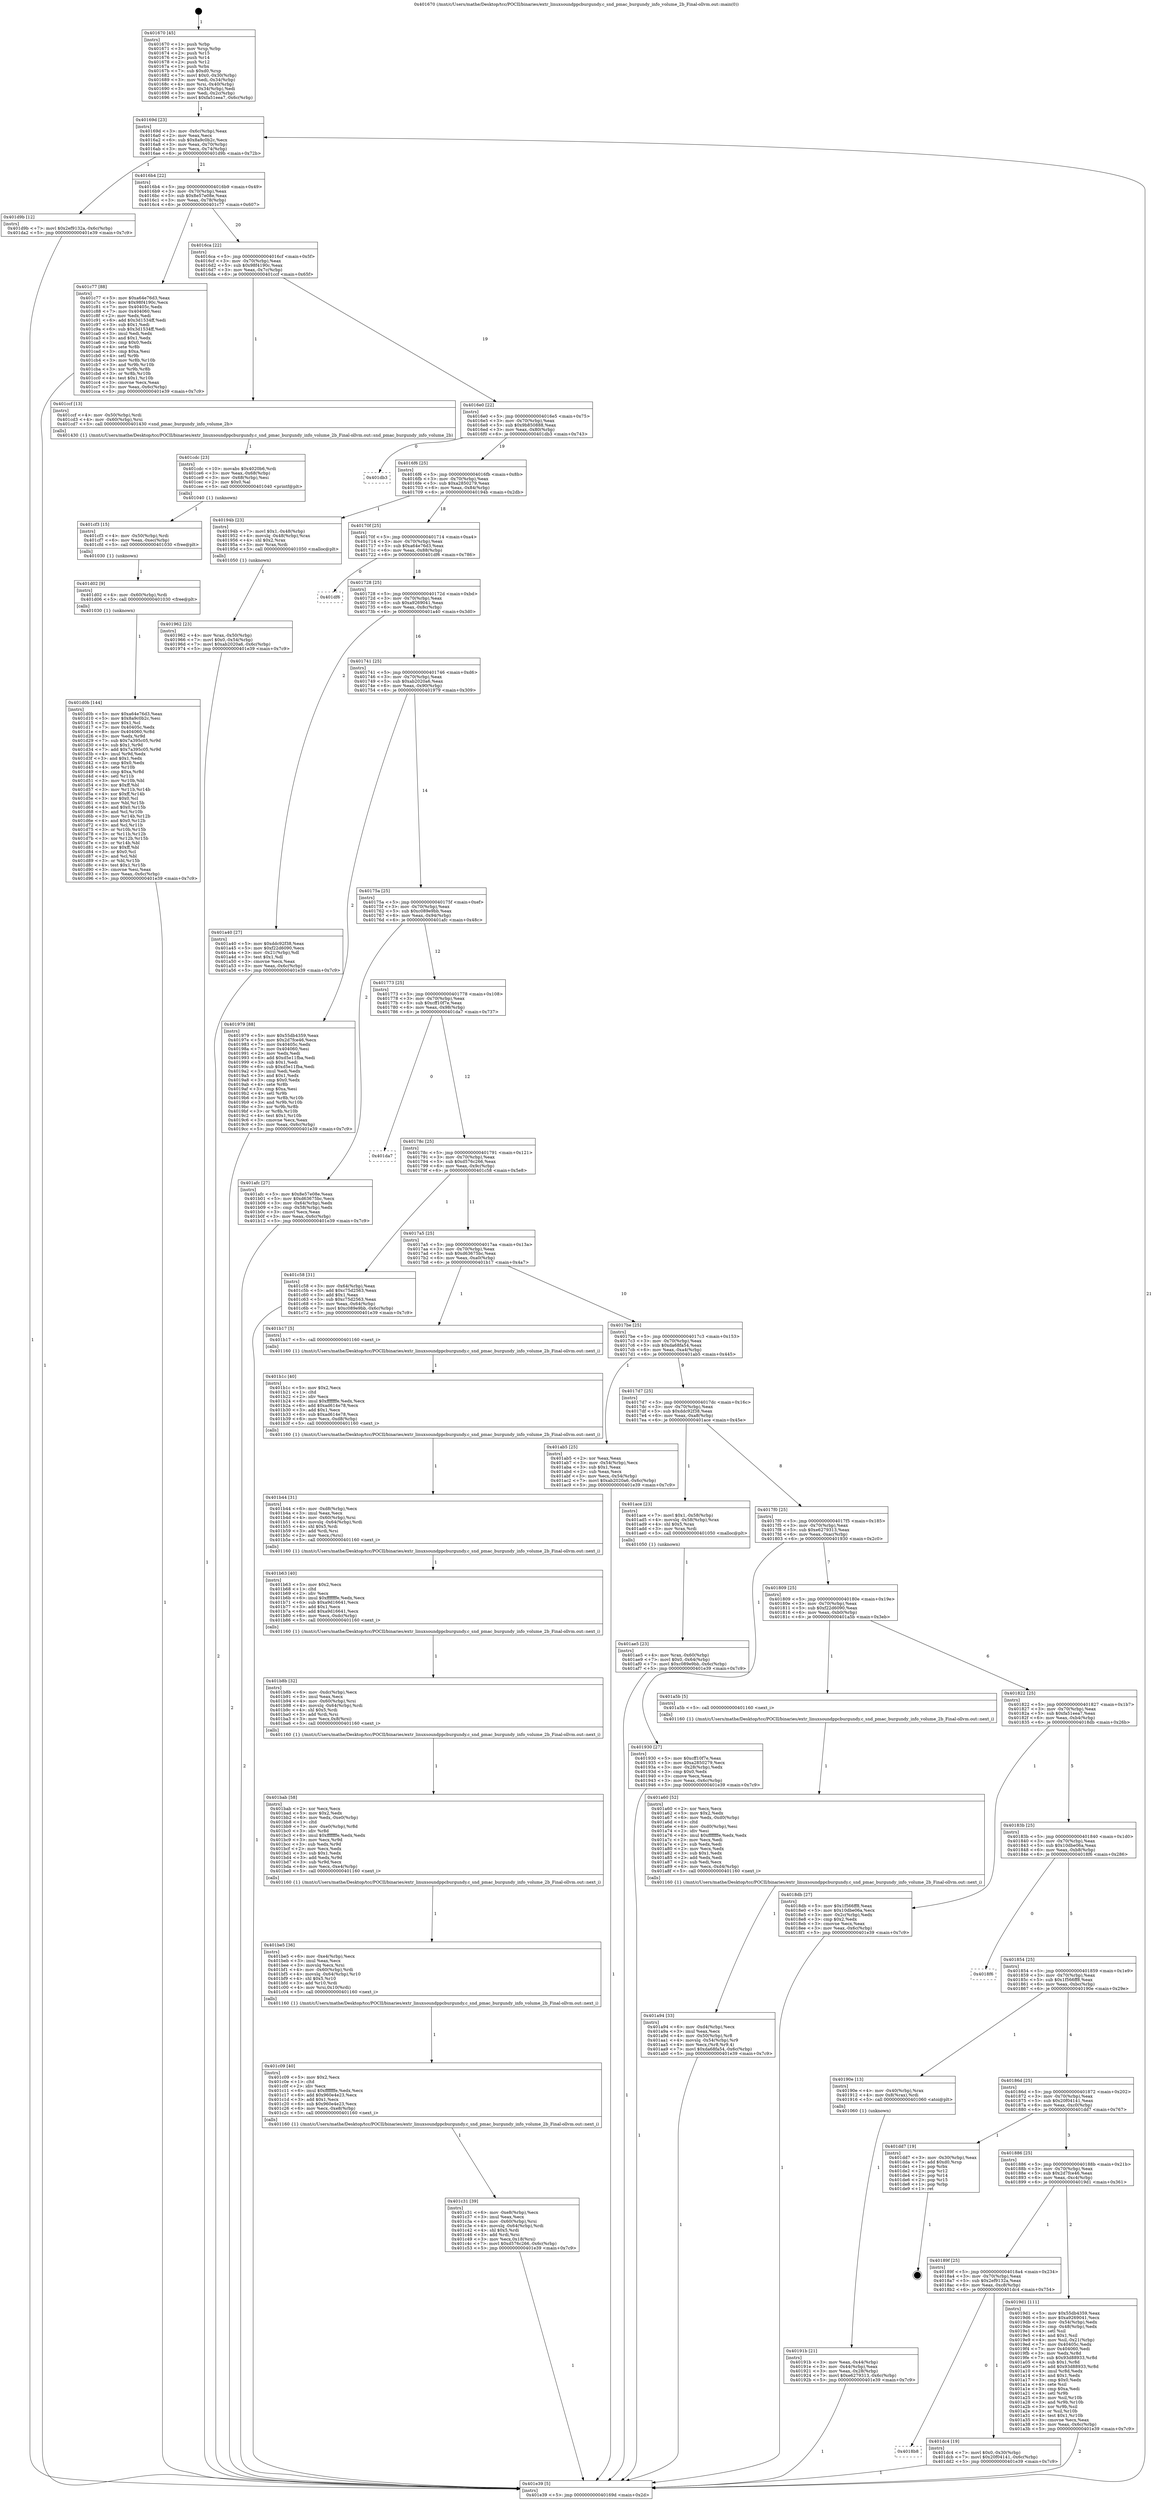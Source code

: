 digraph "0x401670" {
  label = "0x401670 (/mnt/c/Users/mathe/Desktop/tcc/POCII/binaries/extr_linuxsoundppcburgundy.c_snd_pmac_burgundy_info_volume_2b_Final-ollvm.out::main(0))"
  labelloc = "t"
  node[shape=record]

  Entry [label="",width=0.3,height=0.3,shape=circle,fillcolor=black,style=filled]
  "0x40169d" [label="{
     0x40169d [23]\l
     | [instrs]\l
     &nbsp;&nbsp;0x40169d \<+3\>: mov -0x6c(%rbp),%eax\l
     &nbsp;&nbsp;0x4016a0 \<+2\>: mov %eax,%ecx\l
     &nbsp;&nbsp;0x4016a2 \<+6\>: sub $0x8a9c0b2c,%ecx\l
     &nbsp;&nbsp;0x4016a8 \<+3\>: mov %eax,-0x70(%rbp)\l
     &nbsp;&nbsp;0x4016ab \<+3\>: mov %ecx,-0x74(%rbp)\l
     &nbsp;&nbsp;0x4016ae \<+6\>: je 0000000000401d9b \<main+0x72b\>\l
  }"]
  "0x401d9b" [label="{
     0x401d9b [12]\l
     | [instrs]\l
     &nbsp;&nbsp;0x401d9b \<+7\>: movl $0x2ef9132a,-0x6c(%rbp)\l
     &nbsp;&nbsp;0x401da2 \<+5\>: jmp 0000000000401e39 \<main+0x7c9\>\l
  }"]
  "0x4016b4" [label="{
     0x4016b4 [22]\l
     | [instrs]\l
     &nbsp;&nbsp;0x4016b4 \<+5\>: jmp 00000000004016b9 \<main+0x49\>\l
     &nbsp;&nbsp;0x4016b9 \<+3\>: mov -0x70(%rbp),%eax\l
     &nbsp;&nbsp;0x4016bc \<+5\>: sub $0x8e57e08e,%eax\l
     &nbsp;&nbsp;0x4016c1 \<+3\>: mov %eax,-0x78(%rbp)\l
     &nbsp;&nbsp;0x4016c4 \<+6\>: je 0000000000401c77 \<main+0x607\>\l
  }"]
  Exit [label="",width=0.3,height=0.3,shape=circle,fillcolor=black,style=filled,peripheries=2]
  "0x401c77" [label="{
     0x401c77 [88]\l
     | [instrs]\l
     &nbsp;&nbsp;0x401c77 \<+5\>: mov $0xa64e76d3,%eax\l
     &nbsp;&nbsp;0x401c7c \<+5\>: mov $0x98f4190c,%ecx\l
     &nbsp;&nbsp;0x401c81 \<+7\>: mov 0x40405c,%edx\l
     &nbsp;&nbsp;0x401c88 \<+7\>: mov 0x404060,%esi\l
     &nbsp;&nbsp;0x401c8f \<+2\>: mov %edx,%edi\l
     &nbsp;&nbsp;0x401c91 \<+6\>: add $0x3d1534ff,%edi\l
     &nbsp;&nbsp;0x401c97 \<+3\>: sub $0x1,%edi\l
     &nbsp;&nbsp;0x401c9a \<+6\>: sub $0x3d1534ff,%edi\l
     &nbsp;&nbsp;0x401ca0 \<+3\>: imul %edi,%edx\l
     &nbsp;&nbsp;0x401ca3 \<+3\>: and $0x1,%edx\l
     &nbsp;&nbsp;0x401ca6 \<+3\>: cmp $0x0,%edx\l
     &nbsp;&nbsp;0x401ca9 \<+4\>: sete %r8b\l
     &nbsp;&nbsp;0x401cad \<+3\>: cmp $0xa,%esi\l
     &nbsp;&nbsp;0x401cb0 \<+4\>: setl %r9b\l
     &nbsp;&nbsp;0x401cb4 \<+3\>: mov %r8b,%r10b\l
     &nbsp;&nbsp;0x401cb7 \<+3\>: and %r9b,%r10b\l
     &nbsp;&nbsp;0x401cba \<+3\>: xor %r9b,%r8b\l
     &nbsp;&nbsp;0x401cbd \<+3\>: or %r8b,%r10b\l
     &nbsp;&nbsp;0x401cc0 \<+4\>: test $0x1,%r10b\l
     &nbsp;&nbsp;0x401cc4 \<+3\>: cmovne %ecx,%eax\l
     &nbsp;&nbsp;0x401cc7 \<+3\>: mov %eax,-0x6c(%rbp)\l
     &nbsp;&nbsp;0x401cca \<+5\>: jmp 0000000000401e39 \<main+0x7c9\>\l
  }"]
  "0x4016ca" [label="{
     0x4016ca [22]\l
     | [instrs]\l
     &nbsp;&nbsp;0x4016ca \<+5\>: jmp 00000000004016cf \<main+0x5f\>\l
     &nbsp;&nbsp;0x4016cf \<+3\>: mov -0x70(%rbp),%eax\l
     &nbsp;&nbsp;0x4016d2 \<+5\>: sub $0x98f4190c,%eax\l
     &nbsp;&nbsp;0x4016d7 \<+3\>: mov %eax,-0x7c(%rbp)\l
     &nbsp;&nbsp;0x4016da \<+6\>: je 0000000000401ccf \<main+0x65f\>\l
  }"]
  "0x4018b8" [label="{
     0x4018b8\l
  }", style=dashed]
  "0x401ccf" [label="{
     0x401ccf [13]\l
     | [instrs]\l
     &nbsp;&nbsp;0x401ccf \<+4\>: mov -0x50(%rbp),%rdi\l
     &nbsp;&nbsp;0x401cd3 \<+4\>: mov -0x60(%rbp),%rsi\l
     &nbsp;&nbsp;0x401cd7 \<+5\>: call 0000000000401430 \<snd_pmac_burgundy_info_volume_2b\>\l
     | [calls]\l
     &nbsp;&nbsp;0x401430 \{1\} (/mnt/c/Users/mathe/Desktop/tcc/POCII/binaries/extr_linuxsoundppcburgundy.c_snd_pmac_burgundy_info_volume_2b_Final-ollvm.out::snd_pmac_burgundy_info_volume_2b)\l
  }"]
  "0x4016e0" [label="{
     0x4016e0 [22]\l
     | [instrs]\l
     &nbsp;&nbsp;0x4016e0 \<+5\>: jmp 00000000004016e5 \<main+0x75\>\l
     &nbsp;&nbsp;0x4016e5 \<+3\>: mov -0x70(%rbp),%eax\l
     &nbsp;&nbsp;0x4016e8 \<+5\>: sub $0x9b850888,%eax\l
     &nbsp;&nbsp;0x4016ed \<+3\>: mov %eax,-0x80(%rbp)\l
     &nbsp;&nbsp;0x4016f0 \<+6\>: je 0000000000401db3 \<main+0x743\>\l
  }"]
  "0x401dc4" [label="{
     0x401dc4 [19]\l
     | [instrs]\l
     &nbsp;&nbsp;0x401dc4 \<+7\>: movl $0x0,-0x30(%rbp)\l
     &nbsp;&nbsp;0x401dcb \<+7\>: movl $0x20f04141,-0x6c(%rbp)\l
     &nbsp;&nbsp;0x401dd2 \<+5\>: jmp 0000000000401e39 \<main+0x7c9\>\l
  }"]
  "0x401db3" [label="{
     0x401db3\l
  }", style=dashed]
  "0x4016f6" [label="{
     0x4016f6 [25]\l
     | [instrs]\l
     &nbsp;&nbsp;0x4016f6 \<+5\>: jmp 00000000004016fb \<main+0x8b\>\l
     &nbsp;&nbsp;0x4016fb \<+3\>: mov -0x70(%rbp),%eax\l
     &nbsp;&nbsp;0x4016fe \<+5\>: sub $0xa2850279,%eax\l
     &nbsp;&nbsp;0x401703 \<+6\>: mov %eax,-0x84(%rbp)\l
     &nbsp;&nbsp;0x401709 \<+6\>: je 000000000040194b \<main+0x2db\>\l
  }"]
  "0x401d0b" [label="{
     0x401d0b [144]\l
     | [instrs]\l
     &nbsp;&nbsp;0x401d0b \<+5\>: mov $0xa64e76d3,%eax\l
     &nbsp;&nbsp;0x401d10 \<+5\>: mov $0x8a9c0b2c,%esi\l
     &nbsp;&nbsp;0x401d15 \<+2\>: mov $0x1,%cl\l
     &nbsp;&nbsp;0x401d17 \<+7\>: mov 0x40405c,%edx\l
     &nbsp;&nbsp;0x401d1e \<+8\>: mov 0x404060,%r8d\l
     &nbsp;&nbsp;0x401d26 \<+3\>: mov %edx,%r9d\l
     &nbsp;&nbsp;0x401d29 \<+7\>: sub $0x7a395c05,%r9d\l
     &nbsp;&nbsp;0x401d30 \<+4\>: sub $0x1,%r9d\l
     &nbsp;&nbsp;0x401d34 \<+7\>: add $0x7a395c05,%r9d\l
     &nbsp;&nbsp;0x401d3b \<+4\>: imul %r9d,%edx\l
     &nbsp;&nbsp;0x401d3f \<+3\>: and $0x1,%edx\l
     &nbsp;&nbsp;0x401d42 \<+3\>: cmp $0x0,%edx\l
     &nbsp;&nbsp;0x401d45 \<+4\>: sete %r10b\l
     &nbsp;&nbsp;0x401d49 \<+4\>: cmp $0xa,%r8d\l
     &nbsp;&nbsp;0x401d4d \<+4\>: setl %r11b\l
     &nbsp;&nbsp;0x401d51 \<+3\>: mov %r10b,%bl\l
     &nbsp;&nbsp;0x401d54 \<+3\>: xor $0xff,%bl\l
     &nbsp;&nbsp;0x401d57 \<+3\>: mov %r11b,%r14b\l
     &nbsp;&nbsp;0x401d5a \<+4\>: xor $0xff,%r14b\l
     &nbsp;&nbsp;0x401d5e \<+3\>: xor $0x0,%cl\l
     &nbsp;&nbsp;0x401d61 \<+3\>: mov %bl,%r15b\l
     &nbsp;&nbsp;0x401d64 \<+4\>: and $0x0,%r15b\l
     &nbsp;&nbsp;0x401d68 \<+3\>: and %cl,%r10b\l
     &nbsp;&nbsp;0x401d6b \<+3\>: mov %r14b,%r12b\l
     &nbsp;&nbsp;0x401d6e \<+4\>: and $0x0,%r12b\l
     &nbsp;&nbsp;0x401d72 \<+3\>: and %cl,%r11b\l
     &nbsp;&nbsp;0x401d75 \<+3\>: or %r10b,%r15b\l
     &nbsp;&nbsp;0x401d78 \<+3\>: or %r11b,%r12b\l
     &nbsp;&nbsp;0x401d7b \<+3\>: xor %r12b,%r15b\l
     &nbsp;&nbsp;0x401d7e \<+3\>: or %r14b,%bl\l
     &nbsp;&nbsp;0x401d81 \<+3\>: xor $0xff,%bl\l
     &nbsp;&nbsp;0x401d84 \<+3\>: or $0x0,%cl\l
     &nbsp;&nbsp;0x401d87 \<+2\>: and %cl,%bl\l
     &nbsp;&nbsp;0x401d89 \<+3\>: or %bl,%r15b\l
     &nbsp;&nbsp;0x401d8c \<+4\>: test $0x1,%r15b\l
     &nbsp;&nbsp;0x401d90 \<+3\>: cmovne %esi,%eax\l
     &nbsp;&nbsp;0x401d93 \<+3\>: mov %eax,-0x6c(%rbp)\l
     &nbsp;&nbsp;0x401d96 \<+5\>: jmp 0000000000401e39 \<main+0x7c9\>\l
  }"]
  "0x40194b" [label="{
     0x40194b [23]\l
     | [instrs]\l
     &nbsp;&nbsp;0x40194b \<+7\>: movl $0x1,-0x48(%rbp)\l
     &nbsp;&nbsp;0x401952 \<+4\>: movslq -0x48(%rbp),%rax\l
     &nbsp;&nbsp;0x401956 \<+4\>: shl $0x2,%rax\l
     &nbsp;&nbsp;0x40195a \<+3\>: mov %rax,%rdi\l
     &nbsp;&nbsp;0x40195d \<+5\>: call 0000000000401050 \<malloc@plt\>\l
     | [calls]\l
     &nbsp;&nbsp;0x401050 \{1\} (unknown)\l
  }"]
  "0x40170f" [label="{
     0x40170f [25]\l
     | [instrs]\l
     &nbsp;&nbsp;0x40170f \<+5\>: jmp 0000000000401714 \<main+0xa4\>\l
     &nbsp;&nbsp;0x401714 \<+3\>: mov -0x70(%rbp),%eax\l
     &nbsp;&nbsp;0x401717 \<+5\>: sub $0xa64e76d3,%eax\l
     &nbsp;&nbsp;0x40171c \<+6\>: mov %eax,-0x88(%rbp)\l
     &nbsp;&nbsp;0x401722 \<+6\>: je 0000000000401df6 \<main+0x786\>\l
  }"]
  "0x401d02" [label="{
     0x401d02 [9]\l
     | [instrs]\l
     &nbsp;&nbsp;0x401d02 \<+4\>: mov -0x60(%rbp),%rdi\l
     &nbsp;&nbsp;0x401d06 \<+5\>: call 0000000000401030 \<free@plt\>\l
     | [calls]\l
     &nbsp;&nbsp;0x401030 \{1\} (unknown)\l
  }"]
  "0x401df6" [label="{
     0x401df6\l
  }", style=dashed]
  "0x401728" [label="{
     0x401728 [25]\l
     | [instrs]\l
     &nbsp;&nbsp;0x401728 \<+5\>: jmp 000000000040172d \<main+0xbd\>\l
     &nbsp;&nbsp;0x40172d \<+3\>: mov -0x70(%rbp),%eax\l
     &nbsp;&nbsp;0x401730 \<+5\>: sub $0xa9269041,%eax\l
     &nbsp;&nbsp;0x401735 \<+6\>: mov %eax,-0x8c(%rbp)\l
     &nbsp;&nbsp;0x40173b \<+6\>: je 0000000000401a40 \<main+0x3d0\>\l
  }"]
  "0x401cf3" [label="{
     0x401cf3 [15]\l
     | [instrs]\l
     &nbsp;&nbsp;0x401cf3 \<+4\>: mov -0x50(%rbp),%rdi\l
     &nbsp;&nbsp;0x401cf7 \<+6\>: mov %eax,-0xec(%rbp)\l
     &nbsp;&nbsp;0x401cfd \<+5\>: call 0000000000401030 \<free@plt\>\l
     | [calls]\l
     &nbsp;&nbsp;0x401030 \{1\} (unknown)\l
  }"]
  "0x401a40" [label="{
     0x401a40 [27]\l
     | [instrs]\l
     &nbsp;&nbsp;0x401a40 \<+5\>: mov $0xddc92f38,%eax\l
     &nbsp;&nbsp;0x401a45 \<+5\>: mov $0xf22d6090,%ecx\l
     &nbsp;&nbsp;0x401a4a \<+3\>: mov -0x21(%rbp),%dl\l
     &nbsp;&nbsp;0x401a4d \<+3\>: test $0x1,%dl\l
     &nbsp;&nbsp;0x401a50 \<+3\>: cmovne %ecx,%eax\l
     &nbsp;&nbsp;0x401a53 \<+3\>: mov %eax,-0x6c(%rbp)\l
     &nbsp;&nbsp;0x401a56 \<+5\>: jmp 0000000000401e39 \<main+0x7c9\>\l
  }"]
  "0x401741" [label="{
     0x401741 [25]\l
     | [instrs]\l
     &nbsp;&nbsp;0x401741 \<+5\>: jmp 0000000000401746 \<main+0xd6\>\l
     &nbsp;&nbsp;0x401746 \<+3\>: mov -0x70(%rbp),%eax\l
     &nbsp;&nbsp;0x401749 \<+5\>: sub $0xab2020a6,%eax\l
     &nbsp;&nbsp;0x40174e \<+6\>: mov %eax,-0x90(%rbp)\l
     &nbsp;&nbsp;0x401754 \<+6\>: je 0000000000401979 \<main+0x309\>\l
  }"]
  "0x401cdc" [label="{
     0x401cdc [23]\l
     | [instrs]\l
     &nbsp;&nbsp;0x401cdc \<+10\>: movabs $0x4020b6,%rdi\l
     &nbsp;&nbsp;0x401ce6 \<+3\>: mov %eax,-0x68(%rbp)\l
     &nbsp;&nbsp;0x401ce9 \<+3\>: mov -0x68(%rbp),%esi\l
     &nbsp;&nbsp;0x401cec \<+2\>: mov $0x0,%al\l
     &nbsp;&nbsp;0x401cee \<+5\>: call 0000000000401040 \<printf@plt\>\l
     | [calls]\l
     &nbsp;&nbsp;0x401040 \{1\} (unknown)\l
  }"]
  "0x401979" [label="{
     0x401979 [88]\l
     | [instrs]\l
     &nbsp;&nbsp;0x401979 \<+5\>: mov $0x55db4359,%eax\l
     &nbsp;&nbsp;0x40197e \<+5\>: mov $0x2d7fce46,%ecx\l
     &nbsp;&nbsp;0x401983 \<+7\>: mov 0x40405c,%edx\l
     &nbsp;&nbsp;0x40198a \<+7\>: mov 0x404060,%esi\l
     &nbsp;&nbsp;0x401991 \<+2\>: mov %edx,%edi\l
     &nbsp;&nbsp;0x401993 \<+6\>: add $0xd5e11fba,%edi\l
     &nbsp;&nbsp;0x401999 \<+3\>: sub $0x1,%edi\l
     &nbsp;&nbsp;0x40199c \<+6\>: sub $0xd5e11fba,%edi\l
     &nbsp;&nbsp;0x4019a2 \<+3\>: imul %edi,%edx\l
     &nbsp;&nbsp;0x4019a5 \<+3\>: and $0x1,%edx\l
     &nbsp;&nbsp;0x4019a8 \<+3\>: cmp $0x0,%edx\l
     &nbsp;&nbsp;0x4019ab \<+4\>: sete %r8b\l
     &nbsp;&nbsp;0x4019af \<+3\>: cmp $0xa,%esi\l
     &nbsp;&nbsp;0x4019b2 \<+4\>: setl %r9b\l
     &nbsp;&nbsp;0x4019b6 \<+3\>: mov %r8b,%r10b\l
     &nbsp;&nbsp;0x4019b9 \<+3\>: and %r9b,%r10b\l
     &nbsp;&nbsp;0x4019bc \<+3\>: xor %r9b,%r8b\l
     &nbsp;&nbsp;0x4019bf \<+3\>: or %r8b,%r10b\l
     &nbsp;&nbsp;0x4019c2 \<+4\>: test $0x1,%r10b\l
     &nbsp;&nbsp;0x4019c6 \<+3\>: cmovne %ecx,%eax\l
     &nbsp;&nbsp;0x4019c9 \<+3\>: mov %eax,-0x6c(%rbp)\l
     &nbsp;&nbsp;0x4019cc \<+5\>: jmp 0000000000401e39 \<main+0x7c9\>\l
  }"]
  "0x40175a" [label="{
     0x40175a [25]\l
     | [instrs]\l
     &nbsp;&nbsp;0x40175a \<+5\>: jmp 000000000040175f \<main+0xef\>\l
     &nbsp;&nbsp;0x40175f \<+3\>: mov -0x70(%rbp),%eax\l
     &nbsp;&nbsp;0x401762 \<+5\>: sub $0xc089e9bb,%eax\l
     &nbsp;&nbsp;0x401767 \<+6\>: mov %eax,-0x94(%rbp)\l
     &nbsp;&nbsp;0x40176d \<+6\>: je 0000000000401afc \<main+0x48c\>\l
  }"]
  "0x401c31" [label="{
     0x401c31 [39]\l
     | [instrs]\l
     &nbsp;&nbsp;0x401c31 \<+6\>: mov -0xe8(%rbp),%ecx\l
     &nbsp;&nbsp;0x401c37 \<+3\>: imul %eax,%ecx\l
     &nbsp;&nbsp;0x401c3a \<+4\>: mov -0x60(%rbp),%rsi\l
     &nbsp;&nbsp;0x401c3e \<+4\>: movslq -0x64(%rbp),%rdi\l
     &nbsp;&nbsp;0x401c42 \<+4\>: shl $0x5,%rdi\l
     &nbsp;&nbsp;0x401c46 \<+3\>: add %rdi,%rsi\l
     &nbsp;&nbsp;0x401c49 \<+3\>: mov %ecx,0x18(%rsi)\l
     &nbsp;&nbsp;0x401c4c \<+7\>: movl $0xd576c266,-0x6c(%rbp)\l
     &nbsp;&nbsp;0x401c53 \<+5\>: jmp 0000000000401e39 \<main+0x7c9\>\l
  }"]
  "0x401afc" [label="{
     0x401afc [27]\l
     | [instrs]\l
     &nbsp;&nbsp;0x401afc \<+5\>: mov $0x8e57e08e,%eax\l
     &nbsp;&nbsp;0x401b01 \<+5\>: mov $0xd63675bc,%ecx\l
     &nbsp;&nbsp;0x401b06 \<+3\>: mov -0x64(%rbp),%edx\l
     &nbsp;&nbsp;0x401b09 \<+3\>: cmp -0x58(%rbp),%edx\l
     &nbsp;&nbsp;0x401b0c \<+3\>: cmovl %ecx,%eax\l
     &nbsp;&nbsp;0x401b0f \<+3\>: mov %eax,-0x6c(%rbp)\l
     &nbsp;&nbsp;0x401b12 \<+5\>: jmp 0000000000401e39 \<main+0x7c9\>\l
  }"]
  "0x401773" [label="{
     0x401773 [25]\l
     | [instrs]\l
     &nbsp;&nbsp;0x401773 \<+5\>: jmp 0000000000401778 \<main+0x108\>\l
     &nbsp;&nbsp;0x401778 \<+3\>: mov -0x70(%rbp),%eax\l
     &nbsp;&nbsp;0x40177b \<+5\>: sub $0xcff10f7e,%eax\l
     &nbsp;&nbsp;0x401780 \<+6\>: mov %eax,-0x98(%rbp)\l
     &nbsp;&nbsp;0x401786 \<+6\>: je 0000000000401da7 \<main+0x737\>\l
  }"]
  "0x401c09" [label="{
     0x401c09 [40]\l
     | [instrs]\l
     &nbsp;&nbsp;0x401c09 \<+5\>: mov $0x2,%ecx\l
     &nbsp;&nbsp;0x401c0e \<+1\>: cltd\l
     &nbsp;&nbsp;0x401c0f \<+2\>: idiv %ecx\l
     &nbsp;&nbsp;0x401c11 \<+6\>: imul $0xfffffffe,%edx,%ecx\l
     &nbsp;&nbsp;0x401c17 \<+6\>: add $0x960e4e23,%ecx\l
     &nbsp;&nbsp;0x401c1d \<+3\>: add $0x1,%ecx\l
     &nbsp;&nbsp;0x401c20 \<+6\>: sub $0x960e4e23,%ecx\l
     &nbsp;&nbsp;0x401c26 \<+6\>: mov %ecx,-0xe8(%rbp)\l
     &nbsp;&nbsp;0x401c2c \<+5\>: call 0000000000401160 \<next_i\>\l
     | [calls]\l
     &nbsp;&nbsp;0x401160 \{1\} (/mnt/c/Users/mathe/Desktop/tcc/POCII/binaries/extr_linuxsoundppcburgundy.c_snd_pmac_burgundy_info_volume_2b_Final-ollvm.out::next_i)\l
  }"]
  "0x401da7" [label="{
     0x401da7\l
  }", style=dashed]
  "0x40178c" [label="{
     0x40178c [25]\l
     | [instrs]\l
     &nbsp;&nbsp;0x40178c \<+5\>: jmp 0000000000401791 \<main+0x121\>\l
     &nbsp;&nbsp;0x401791 \<+3\>: mov -0x70(%rbp),%eax\l
     &nbsp;&nbsp;0x401794 \<+5\>: sub $0xd576c266,%eax\l
     &nbsp;&nbsp;0x401799 \<+6\>: mov %eax,-0x9c(%rbp)\l
     &nbsp;&nbsp;0x40179f \<+6\>: je 0000000000401c58 \<main+0x5e8\>\l
  }"]
  "0x401be5" [label="{
     0x401be5 [36]\l
     | [instrs]\l
     &nbsp;&nbsp;0x401be5 \<+6\>: mov -0xe4(%rbp),%ecx\l
     &nbsp;&nbsp;0x401beb \<+3\>: imul %eax,%ecx\l
     &nbsp;&nbsp;0x401bee \<+3\>: movslq %ecx,%rsi\l
     &nbsp;&nbsp;0x401bf1 \<+4\>: mov -0x60(%rbp),%rdi\l
     &nbsp;&nbsp;0x401bf5 \<+4\>: movslq -0x64(%rbp),%r10\l
     &nbsp;&nbsp;0x401bf9 \<+4\>: shl $0x5,%r10\l
     &nbsp;&nbsp;0x401bfd \<+3\>: add %r10,%rdi\l
     &nbsp;&nbsp;0x401c00 \<+4\>: mov %rsi,0x10(%rdi)\l
     &nbsp;&nbsp;0x401c04 \<+5\>: call 0000000000401160 \<next_i\>\l
     | [calls]\l
     &nbsp;&nbsp;0x401160 \{1\} (/mnt/c/Users/mathe/Desktop/tcc/POCII/binaries/extr_linuxsoundppcburgundy.c_snd_pmac_burgundy_info_volume_2b_Final-ollvm.out::next_i)\l
  }"]
  "0x401c58" [label="{
     0x401c58 [31]\l
     | [instrs]\l
     &nbsp;&nbsp;0x401c58 \<+3\>: mov -0x64(%rbp),%eax\l
     &nbsp;&nbsp;0x401c5b \<+5\>: add $0xc75d2563,%eax\l
     &nbsp;&nbsp;0x401c60 \<+3\>: add $0x1,%eax\l
     &nbsp;&nbsp;0x401c63 \<+5\>: sub $0xc75d2563,%eax\l
     &nbsp;&nbsp;0x401c68 \<+3\>: mov %eax,-0x64(%rbp)\l
     &nbsp;&nbsp;0x401c6b \<+7\>: movl $0xc089e9bb,-0x6c(%rbp)\l
     &nbsp;&nbsp;0x401c72 \<+5\>: jmp 0000000000401e39 \<main+0x7c9\>\l
  }"]
  "0x4017a5" [label="{
     0x4017a5 [25]\l
     | [instrs]\l
     &nbsp;&nbsp;0x4017a5 \<+5\>: jmp 00000000004017aa \<main+0x13a\>\l
     &nbsp;&nbsp;0x4017aa \<+3\>: mov -0x70(%rbp),%eax\l
     &nbsp;&nbsp;0x4017ad \<+5\>: sub $0xd63675bc,%eax\l
     &nbsp;&nbsp;0x4017b2 \<+6\>: mov %eax,-0xa0(%rbp)\l
     &nbsp;&nbsp;0x4017b8 \<+6\>: je 0000000000401b17 \<main+0x4a7\>\l
  }"]
  "0x401bab" [label="{
     0x401bab [58]\l
     | [instrs]\l
     &nbsp;&nbsp;0x401bab \<+2\>: xor %ecx,%ecx\l
     &nbsp;&nbsp;0x401bad \<+5\>: mov $0x2,%edx\l
     &nbsp;&nbsp;0x401bb2 \<+6\>: mov %edx,-0xe0(%rbp)\l
     &nbsp;&nbsp;0x401bb8 \<+1\>: cltd\l
     &nbsp;&nbsp;0x401bb9 \<+7\>: mov -0xe0(%rbp),%r8d\l
     &nbsp;&nbsp;0x401bc0 \<+3\>: idiv %r8d\l
     &nbsp;&nbsp;0x401bc3 \<+6\>: imul $0xfffffffe,%edx,%edx\l
     &nbsp;&nbsp;0x401bc9 \<+3\>: mov %ecx,%r9d\l
     &nbsp;&nbsp;0x401bcc \<+3\>: sub %edx,%r9d\l
     &nbsp;&nbsp;0x401bcf \<+2\>: mov %ecx,%edx\l
     &nbsp;&nbsp;0x401bd1 \<+3\>: sub $0x1,%edx\l
     &nbsp;&nbsp;0x401bd4 \<+3\>: add %edx,%r9d\l
     &nbsp;&nbsp;0x401bd7 \<+3\>: sub %r9d,%ecx\l
     &nbsp;&nbsp;0x401bda \<+6\>: mov %ecx,-0xe4(%rbp)\l
     &nbsp;&nbsp;0x401be0 \<+5\>: call 0000000000401160 \<next_i\>\l
     | [calls]\l
     &nbsp;&nbsp;0x401160 \{1\} (/mnt/c/Users/mathe/Desktop/tcc/POCII/binaries/extr_linuxsoundppcburgundy.c_snd_pmac_burgundy_info_volume_2b_Final-ollvm.out::next_i)\l
  }"]
  "0x401b17" [label="{
     0x401b17 [5]\l
     | [instrs]\l
     &nbsp;&nbsp;0x401b17 \<+5\>: call 0000000000401160 \<next_i\>\l
     | [calls]\l
     &nbsp;&nbsp;0x401160 \{1\} (/mnt/c/Users/mathe/Desktop/tcc/POCII/binaries/extr_linuxsoundppcburgundy.c_snd_pmac_burgundy_info_volume_2b_Final-ollvm.out::next_i)\l
  }"]
  "0x4017be" [label="{
     0x4017be [25]\l
     | [instrs]\l
     &nbsp;&nbsp;0x4017be \<+5\>: jmp 00000000004017c3 \<main+0x153\>\l
     &nbsp;&nbsp;0x4017c3 \<+3\>: mov -0x70(%rbp),%eax\l
     &nbsp;&nbsp;0x4017c6 \<+5\>: sub $0xda68fa54,%eax\l
     &nbsp;&nbsp;0x4017cb \<+6\>: mov %eax,-0xa4(%rbp)\l
     &nbsp;&nbsp;0x4017d1 \<+6\>: je 0000000000401ab5 \<main+0x445\>\l
  }"]
  "0x401b8b" [label="{
     0x401b8b [32]\l
     | [instrs]\l
     &nbsp;&nbsp;0x401b8b \<+6\>: mov -0xdc(%rbp),%ecx\l
     &nbsp;&nbsp;0x401b91 \<+3\>: imul %eax,%ecx\l
     &nbsp;&nbsp;0x401b94 \<+4\>: mov -0x60(%rbp),%rsi\l
     &nbsp;&nbsp;0x401b98 \<+4\>: movslq -0x64(%rbp),%rdi\l
     &nbsp;&nbsp;0x401b9c \<+4\>: shl $0x5,%rdi\l
     &nbsp;&nbsp;0x401ba0 \<+3\>: add %rdi,%rsi\l
     &nbsp;&nbsp;0x401ba3 \<+3\>: mov %ecx,0x8(%rsi)\l
     &nbsp;&nbsp;0x401ba6 \<+5\>: call 0000000000401160 \<next_i\>\l
     | [calls]\l
     &nbsp;&nbsp;0x401160 \{1\} (/mnt/c/Users/mathe/Desktop/tcc/POCII/binaries/extr_linuxsoundppcburgundy.c_snd_pmac_burgundy_info_volume_2b_Final-ollvm.out::next_i)\l
  }"]
  "0x401ab5" [label="{
     0x401ab5 [25]\l
     | [instrs]\l
     &nbsp;&nbsp;0x401ab5 \<+2\>: xor %eax,%eax\l
     &nbsp;&nbsp;0x401ab7 \<+3\>: mov -0x54(%rbp),%ecx\l
     &nbsp;&nbsp;0x401aba \<+3\>: sub $0x1,%eax\l
     &nbsp;&nbsp;0x401abd \<+2\>: sub %eax,%ecx\l
     &nbsp;&nbsp;0x401abf \<+3\>: mov %ecx,-0x54(%rbp)\l
     &nbsp;&nbsp;0x401ac2 \<+7\>: movl $0xab2020a6,-0x6c(%rbp)\l
     &nbsp;&nbsp;0x401ac9 \<+5\>: jmp 0000000000401e39 \<main+0x7c9\>\l
  }"]
  "0x4017d7" [label="{
     0x4017d7 [25]\l
     | [instrs]\l
     &nbsp;&nbsp;0x4017d7 \<+5\>: jmp 00000000004017dc \<main+0x16c\>\l
     &nbsp;&nbsp;0x4017dc \<+3\>: mov -0x70(%rbp),%eax\l
     &nbsp;&nbsp;0x4017df \<+5\>: sub $0xddc92f38,%eax\l
     &nbsp;&nbsp;0x4017e4 \<+6\>: mov %eax,-0xa8(%rbp)\l
     &nbsp;&nbsp;0x4017ea \<+6\>: je 0000000000401ace \<main+0x45e\>\l
  }"]
  "0x401b63" [label="{
     0x401b63 [40]\l
     | [instrs]\l
     &nbsp;&nbsp;0x401b63 \<+5\>: mov $0x2,%ecx\l
     &nbsp;&nbsp;0x401b68 \<+1\>: cltd\l
     &nbsp;&nbsp;0x401b69 \<+2\>: idiv %ecx\l
     &nbsp;&nbsp;0x401b6b \<+6\>: imul $0xfffffffe,%edx,%ecx\l
     &nbsp;&nbsp;0x401b71 \<+6\>: sub $0xa9d16641,%ecx\l
     &nbsp;&nbsp;0x401b77 \<+3\>: add $0x1,%ecx\l
     &nbsp;&nbsp;0x401b7a \<+6\>: add $0xa9d16641,%ecx\l
     &nbsp;&nbsp;0x401b80 \<+6\>: mov %ecx,-0xdc(%rbp)\l
     &nbsp;&nbsp;0x401b86 \<+5\>: call 0000000000401160 \<next_i\>\l
     | [calls]\l
     &nbsp;&nbsp;0x401160 \{1\} (/mnt/c/Users/mathe/Desktop/tcc/POCII/binaries/extr_linuxsoundppcburgundy.c_snd_pmac_burgundy_info_volume_2b_Final-ollvm.out::next_i)\l
  }"]
  "0x401ace" [label="{
     0x401ace [23]\l
     | [instrs]\l
     &nbsp;&nbsp;0x401ace \<+7\>: movl $0x1,-0x58(%rbp)\l
     &nbsp;&nbsp;0x401ad5 \<+4\>: movslq -0x58(%rbp),%rax\l
     &nbsp;&nbsp;0x401ad9 \<+4\>: shl $0x5,%rax\l
     &nbsp;&nbsp;0x401add \<+3\>: mov %rax,%rdi\l
     &nbsp;&nbsp;0x401ae0 \<+5\>: call 0000000000401050 \<malloc@plt\>\l
     | [calls]\l
     &nbsp;&nbsp;0x401050 \{1\} (unknown)\l
  }"]
  "0x4017f0" [label="{
     0x4017f0 [25]\l
     | [instrs]\l
     &nbsp;&nbsp;0x4017f0 \<+5\>: jmp 00000000004017f5 \<main+0x185\>\l
     &nbsp;&nbsp;0x4017f5 \<+3\>: mov -0x70(%rbp),%eax\l
     &nbsp;&nbsp;0x4017f8 \<+5\>: sub $0xe6279313,%eax\l
     &nbsp;&nbsp;0x4017fd \<+6\>: mov %eax,-0xac(%rbp)\l
     &nbsp;&nbsp;0x401803 \<+6\>: je 0000000000401930 \<main+0x2c0\>\l
  }"]
  "0x401b44" [label="{
     0x401b44 [31]\l
     | [instrs]\l
     &nbsp;&nbsp;0x401b44 \<+6\>: mov -0xd8(%rbp),%ecx\l
     &nbsp;&nbsp;0x401b4a \<+3\>: imul %eax,%ecx\l
     &nbsp;&nbsp;0x401b4d \<+4\>: mov -0x60(%rbp),%rsi\l
     &nbsp;&nbsp;0x401b51 \<+4\>: movslq -0x64(%rbp),%rdi\l
     &nbsp;&nbsp;0x401b55 \<+4\>: shl $0x5,%rdi\l
     &nbsp;&nbsp;0x401b59 \<+3\>: add %rdi,%rsi\l
     &nbsp;&nbsp;0x401b5c \<+2\>: mov %ecx,(%rsi)\l
     &nbsp;&nbsp;0x401b5e \<+5\>: call 0000000000401160 \<next_i\>\l
     | [calls]\l
     &nbsp;&nbsp;0x401160 \{1\} (/mnt/c/Users/mathe/Desktop/tcc/POCII/binaries/extr_linuxsoundppcburgundy.c_snd_pmac_burgundy_info_volume_2b_Final-ollvm.out::next_i)\l
  }"]
  "0x401930" [label="{
     0x401930 [27]\l
     | [instrs]\l
     &nbsp;&nbsp;0x401930 \<+5\>: mov $0xcff10f7e,%eax\l
     &nbsp;&nbsp;0x401935 \<+5\>: mov $0xa2850279,%ecx\l
     &nbsp;&nbsp;0x40193a \<+3\>: mov -0x28(%rbp),%edx\l
     &nbsp;&nbsp;0x40193d \<+3\>: cmp $0x0,%edx\l
     &nbsp;&nbsp;0x401940 \<+3\>: cmove %ecx,%eax\l
     &nbsp;&nbsp;0x401943 \<+3\>: mov %eax,-0x6c(%rbp)\l
     &nbsp;&nbsp;0x401946 \<+5\>: jmp 0000000000401e39 \<main+0x7c9\>\l
  }"]
  "0x401809" [label="{
     0x401809 [25]\l
     | [instrs]\l
     &nbsp;&nbsp;0x401809 \<+5\>: jmp 000000000040180e \<main+0x19e\>\l
     &nbsp;&nbsp;0x40180e \<+3\>: mov -0x70(%rbp),%eax\l
     &nbsp;&nbsp;0x401811 \<+5\>: sub $0xf22d6090,%eax\l
     &nbsp;&nbsp;0x401816 \<+6\>: mov %eax,-0xb0(%rbp)\l
     &nbsp;&nbsp;0x40181c \<+6\>: je 0000000000401a5b \<main+0x3eb\>\l
  }"]
  "0x401b1c" [label="{
     0x401b1c [40]\l
     | [instrs]\l
     &nbsp;&nbsp;0x401b1c \<+5\>: mov $0x2,%ecx\l
     &nbsp;&nbsp;0x401b21 \<+1\>: cltd\l
     &nbsp;&nbsp;0x401b22 \<+2\>: idiv %ecx\l
     &nbsp;&nbsp;0x401b24 \<+6\>: imul $0xfffffffe,%edx,%ecx\l
     &nbsp;&nbsp;0x401b2a \<+6\>: add $0xad614e78,%ecx\l
     &nbsp;&nbsp;0x401b30 \<+3\>: add $0x1,%ecx\l
     &nbsp;&nbsp;0x401b33 \<+6\>: sub $0xad614e78,%ecx\l
     &nbsp;&nbsp;0x401b39 \<+6\>: mov %ecx,-0xd8(%rbp)\l
     &nbsp;&nbsp;0x401b3f \<+5\>: call 0000000000401160 \<next_i\>\l
     | [calls]\l
     &nbsp;&nbsp;0x401160 \{1\} (/mnt/c/Users/mathe/Desktop/tcc/POCII/binaries/extr_linuxsoundppcburgundy.c_snd_pmac_burgundy_info_volume_2b_Final-ollvm.out::next_i)\l
  }"]
  "0x401a5b" [label="{
     0x401a5b [5]\l
     | [instrs]\l
     &nbsp;&nbsp;0x401a5b \<+5\>: call 0000000000401160 \<next_i\>\l
     | [calls]\l
     &nbsp;&nbsp;0x401160 \{1\} (/mnt/c/Users/mathe/Desktop/tcc/POCII/binaries/extr_linuxsoundppcburgundy.c_snd_pmac_burgundy_info_volume_2b_Final-ollvm.out::next_i)\l
  }"]
  "0x401822" [label="{
     0x401822 [25]\l
     | [instrs]\l
     &nbsp;&nbsp;0x401822 \<+5\>: jmp 0000000000401827 \<main+0x1b7\>\l
     &nbsp;&nbsp;0x401827 \<+3\>: mov -0x70(%rbp),%eax\l
     &nbsp;&nbsp;0x40182a \<+5\>: sub $0xfa51eea7,%eax\l
     &nbsp;&nbsp;0x40182f \<+6\>: mov %eax,-0xb4(%rbp)\l
     &nbsp;&nbsp;0x401835 \<+6\>: je 00000000004018db \<main+0x26b\>\l
  }"]
  "0x401ae5" [label="{
     0x401ae5 [23]\l
     | [instrs]\l
     &nbsp;&nbsp;0x401ae5 \<+4\>: mov %rax,-0x60(%rbp)\l
     &nbsp;&nbsp;0x401ae9 \<+7\>: movl $0x0,-0x64(%rbp)\l
     &nbsp;&nbsp;0x401af0 \<+7\>: movl $0xc089e9bb,-0x6c(%rbp)\l
     &nbsp;&nbsp;0x401af7 \<+5\>: jmp 0000000000401e39 \<main+0x7c9\>\l
  }"]
  "0x4018db" [label="{
     0x4018db [27]\l
     | [instrs]\l
     &nbsp;&nbsp;0x4018db \<+5\>: mov $0x1f566ff8,%eax\l
     &nbsp;&nbsp;0x4018e0 \<+5\>: mov $0x10dbe06a,%ecx\l
     &nbsp;&nbsp;0x4018e5 \<+3\>: mov -0x2c(%rbp),%edx\l
     &nbsp;&nbsp;0x4018e8 \<+3\>: cmp $0x2,%edx\l
     &nbsp;&nbsp;0x4018eb \<+3\>: cmovne %ecx,%eax\l
     &nbsp;&nbsp;0x4018ee \<+3\>: mov %eax,-0x6c(%rbp)\l
     &nbsp;&nbsp;0x4018f1 \<+5\>: jmp 0000000000401e39 \<main+0x7c9\>\l
  }"]
  "0x40183b" [label="{
     0x40183b [25]\l
     | [instrs]\l
     &nbsp;&nbsp;0x40183b \<+5\>: jmp 0000000000401840 \<main+0x1d0\>\l
     &nbsp;&nbsp;0x401840 \<+3\>: mov -0x70(%rbp),%eax\l
     &nbsp;&nbsp;0x401843 \<+5\>: sub $0x10dbe06a,%eax\l
     &nbsp;&nbsp;0x401848 \<+6\>: mov %eax,-0xb8(%rbp)\l
     &nbsp;&nbsp;0x40184e \<+6\>: je 00000000004018f6 \<main+0x286\>\l
  }"]
  "0x401e39" [label="{
     0x401e39 [5]\l
     | [instrs]\l
     &nbsp;&nbsp;0x401e39 \<+5\>: jmp 000000000040169d \<main+0x2d\>\l
  }"]
  "0x401670" [label="{
     0x401670 [45]\l
     | [instrs]\l
     &nbsp;&nbsp;0x401670 \<+1\>: push %rbp\l
     &nbsp;&nbsp;0x401671 \<+3\>: mov %rsp,%rbp\l
     &nbsp;&nbsp;0x401674 \<+2\>: push %r15\l
     &nbsp;&nbsp;0x401676 \<+2\>: push %r14\l
     &nbsp;&nbsp;0x401678 \<+2\>: push %r12\l
     &nbsp;&nbsp;0x40167a \<+1\>: push %rbx\l
     &nbsp;&nbsp;0x40167b \<+7\>: sub $0xd0,%rsp\l
     &nbsp;&nbsp;0x401682 \<+7\>: movl $0x0,-0x30(%rbp)\l
     &nbsp;&nbsp;0x401689 \<+3\>: mov %edi,-0x34(%rbp)\l
     &nbsp;&nbsp;0x40168c \<+4\>: mov %rsi,-0x40(%rbp)\l
     &nbsp;&nbsp;0x401690 \<+3\>: mov -0x34(%rbp),%edi\l
     &nbsp;&nbsp;0x401693 \<+3\>: mov %edi,-0x2c(%rbp)\l
     &nbsp;&nbsp;0x401696 \<+7\>: movl $0xfa51eea7,-0x6c(%rbp)\l
  }"]
  "0x401a94" [label="{
     0x401a94 [33]\l
     | [instrs]\l
     &nbsp;&nbsp;0x401a94 \<+6\>: mov -0xd4(%rbp),%ecx\l
     &nbsp;&nbsp;0x401a9a \<+3\>: imul %eax,%ecx\l
     &nbsp;&nbsp;0x401a9d \<+4\>: mov -0x50(%rbp),%r8\l
     &nbsp;&nbsp;0x401aa1 \<+4\>: movslq -0x54(%rbp),%r9\l
     &nbsp;&nbsp;0x401aa5 \<+4\>: mov %ecx,(%r8,%r9,4)\l
     &nbsp;&nbsp;0x401aa9 \<+7\>: movl $0xda68fa54,-0x6c(%rbp)\l
     &nbsp;&nbsp;0x401ab0 \<+5\>: jmp 0000000000401e39 \<main+0x7c9\>\l
  }"]
  "0x4018f6" [label="{
     0x4018f6\l
  }", style=dashed]
  "0x401854" [label="{
     0x401854 [25]\l
     | [instrs]\l
     &nbsp;&nbsp;0x401854 \<+5\>: jmp 0000000000401859 \<main+0x1e9\>\l
     &nbsp;&nbsp;0x401859 \<+3\>: mov -0x70(%rbp),%eax\l
     &nbsp;&nbsp;0x40185c \<+5\>: sub $0x1f566ff8,%eax\l
     &nbsp;&nbsp;0x401861 \<+6\>: mov %eax,-0xbc(%rbp)\l
     &nbsp;&nbsp;0x401867 \<+6\>: je 000000000040190e \<main+0x29e\>\l
  }"]
  "0x401a60" [label="{
     0x401a60 [52]\l
     | [instrs]\l
     &nbsp;&nbsp;0x401a60 \<+2\>: xor %ecx,%ecx\l
     &nbsp;&nbsp;0x401a62 \<+5\>: mov $0x2,%edx\l
     &nbsp;&nbsp;0x401a67 \<+6\>: mov %edx,-0xd0(%rbp)\l
     &nbsp;&nbsp;0x401a6d \<+1\>: cltd\l
     &nbsp;&nbsp;0x401a6e \<+6\>: mov -0xd0(%rbp),%esi\l
     &nbsp;&nbsp;0x401a74 \<+2\>: idiv %esi\l
     &nbsp;&nbsp;0x401a76 \<+6\>: imul $0xfffffffe,%edx,%edx\l
     &nbsp;&nbsp;0x401a7c \<+2\>: mov %ecx,%edi\l
     &nbsp;&nbsp;0x401a7e \<+2\>: sub %edx,%edi\l
     &nbsp;&nbsp;0x401a80 \<+2\>: mov %ecx,%edx\l
     &nbsp;&nbsp;0x401a82 \<+3\>: sub $0x1,%edx\l
     &nbsp;&nbsp;0x401a85 \<+2\>: add %edx,%edi\l
     &nbsp;&nbsp;0x401a87 \<+2\>: sub %edi,%ecx\l
     &nbsp;&nbsp;0x401a89 \<+6\>: mov %ecx,-0xd4(%rbp)\l
     &nbsp;&nbsp;0x401a8f \<+5\>: call 0000000000401160 \<next_i\>\l
     | [calls]\l
     &nbsp;&nbsp;0x401160 \{1\} (/mnt/c/Users/mathe/Desktop/tcc/POCII/binaries/extr_linuxsoundppcburgundy.c_snd_pmac_burgundy_info_volume_2b_Final-ollvm.out::next_i)\l
  }"]
  "0x40190e" [label="{
     0x40190e [13]\l
     | [instrs]\l
     &nbsp;&nbsp;0x40190e \<+4\>: mov -0x40(%rbp),%rax\l
     &nbsp;&nbsp;0x401912 \<+4\>: mov 0x8(%rax),%rdi\l
     &nbsp;&nbsp;0x401916 \<+5\>: call 0000000000401060 \<atoi@plt\>\l
     | [calls]\l
     &nbsp;&nbsp;0x401060 \{1\} (unknown)\l
  }"]
  "0x40186d" [label="{
     0x40186d [25]\l
     | [instrs]\l
     &nbsp;&nbsp;0x40186d \<+5\>: jmp 0000000000401872 \<main+0x202\>\l
     &nbsp;&nbsp;0x401872 \<+3\>: mov -0x70(%rbp),%eax\l
     &nbsp;&nbsp;0x401875 \<+5\>: sub $0x20f04141,%eax\l
     &nbsp;&nbsp;0x40187a \<+6\>: mov %eax,-0xc0(%rbp)\l
     &nbsp;&nbsp;0x401880 \<+6\>: je 0000000000401dd7 \<main+0x767\>\l
  }"]
  "0x40191b" [label="{
     0x40191b [21]\l
     | [instrs]\l
     &nbsp;&nbsp;0x40191b \<+3\>: mov %eax,-0x44(%rbp)\l
     &nbsp;&nbsp;0x40191e \<+3\>: mov -0x44(%rbp),%eax\l
     &nbsp;&nbsp;0x401921 \<+3\>: mov %eax,-0x28(%rbp)\l
     &nbsp;&nbsp;0x401924 \<+7\>: movl $0xe6279313,-0x6c(%rbp)\l
     &nbsp;&nbsp;0x40192b \<+5\>: jmp 0000000000401e39 \<main+0x7c9\>\l
  }"]
  "0x401962" [label="{
     0x401962 [23]\l
     | [instrs]\l
     &nbsp;&nbsp;0x401962 \<+4\>: mov %rax,-0x50(%rbp)\l
     &nbsp;&nbsp;0x401966 \<+7\>: movl $0x0,-0x54(%rbp)\l
     &nbsp;&nbsp;0x40196d \<+7\>: movl $0xab2020a6,-0x6c(%rbp)\l
     &nbsp;&nbsp;0x401974 \<+5\>: jmp 0000000000401e39 \<main+0x7c9\>\l
  }"]
  "0x40189f" [label="{
     0x40189f [25]\l
     | [instrs]\l
     &nbsp;&nbsp;0x40189f \<+5\>: jmp 00000000004018a4 \<main+0x234\>\l
     &nbsp;&nbsp;0x4018a4 \<+3\>: mov -0x70(%rbp),%eax\l
     &nbsp;&nbsp;0x4018a7 \<+5\>: sub $0x2ef9132a,%eax\l
     &nbsp;&nbsp;0x4018ac \<+6\>: mov %eax,-0xc8(%rbp)\l
     &nbsp;&nbsp;0x4018b2 \<+6\>: je 0000000000401dc4 \<main+0x754\>\l
  }"]
  "0x401dd7" [label="{
     0x401dd7 [19]\l
     | [instrs]\l
     &nbsp;&nbsp;0x401dd7 \<+3\>: mov -0x30(%rbp),%eax\l
     &nbsp;&nbsp;0x401dda \<+7\>: add $0xd0,%rsp\l
     &nbsp;&nbsp;0x401de1 \<+1\>: pop %rbx\l
     &nbsp;&nbsp;0x401de2 \<+2\>: pop %r12\l
     &nbsp;&nbsp;0x401de4 \<+2\>: pop %r14\l
     &nbsp;&nbsp;0x401de6 \<+2\>: pop %r15\l
     &nbsp;&nbsp;0x401de8 \<+1\>: pop %rbp\l
     &nbsp;&nbsp;0x401de9 \<+1\>: ret\l
  }"]
  "0x401886" [label="{
     0x401886 [25]\l
     | [instrs]\l
     &nbsp;&nbsp;0x401886 \<+5\>: jmp 000000000040188b \<main+0x21b\>\l
     &nbsp;&nbsp;0x40188b \<+3\>: mov -0x70(%rbp),%eax\l
     &nbsp;&nbsp;0x40188e \<+5\>: sub $0x2d7fce46,%eax\l
     &nbsp;&nbsp;0x401893 \<+6\>: mov %eax,-0xc4(%rbp)\l
     &nbsp;&nbsp;0x401899 \<+6\>: je 00000000004019d1 \<main+0x361\>\l
  }"]
  "0x4019d1" [label="{
     0x4019d1 [111]\l
     | [instrs]\l
     &nbsp;&nbsp;0x4019d1 \<+5\>: mov $0x55db4359,%eax\l
     &nbsp;&nbsp;0x4019d6 \<+5\>: mov $0xa9269041,%ecx\l
     &nbsp;&nbsp;0x4019db \<+3\>: mov -0x54(%rbp),%edx\l
     &nbsp;&nbsp;0x4019de \<+3\>: cmp -0x48(%rbp),%edx\l
     &nbsp;&nbsp;0x4019e1 \<+4\>: setl %sil\l
     &nbsp;&nbsp;0x4019e5 \<+4\>: and $0x1,%sil\l
     &nbsp;&nbsp;0x4019e9 \<+4\>: mov %sil,-0x21(%rbp)\l
     &nbsp;&nbsp;0x4019ed \<+7\>: mov 0x40405c,%edx\l
     &nbsp;&nbsp;0x4019f4 \<+7\>: mov 0x404060,%edi\l
     &nbsp;&nbsp;0x4019fb \<+3\>: mov %edx,%r8d\l
     &nbsp;&nbsp;0x4019fe \<+7\>: sub $0x93d88933,%r8d\l
     &nbsp;&nbsp;0x401a05 \<+4\>: sub $0x1,%r8d\l
     &nbsp;&nbsp;0x401a09 \<+7\>: add $0x93d88933,%r8d\l
     &nbsp;&nbsp;0x401a10 \<+4\>: imul %r8d,%edx\l
     &nbsp;&nbsp;0x401a14 \<+3\>: and $0x1,%edx\l
     &nbsp;&nbsp;0x401a17 \<+3\>: cmp $0x0,%edx\l
     &nbsp;&nbsp;0x401a1a \<+4\>: sete %sil\l
     &nbsp;&nbsp;0x401a1e \<+3\>: cmp $0xa,%edi\l
     &nbsp;&nbsp;0x401a21 \<+4\>: setl %r9b\l
     &nbsp;&nbsp;0x401a25 \<+3\>: mov %sil,%r10b\l
     &nbsp;&nbsp;0x401a28 \<+3\>: and %r9b,%r10b\l
     &nbsp;&nbsp;0x401a2b \<+3\>: xor %r9b,%sil\l
     &nbsp;&nbsp;0x401a2e \<+3\>: or %sil,%r10b\l
     &nbsp;&nbsp;0x401a31 \<+4\>: test $0x1,%r10b\l
     &nbsp;&nbsp;0x401a35 \<+3\>: cmovne %ecx,%eax\l
     &nbsp;&nbsp;0x401a38 \<+3\>: mov %eax,-0x6c(%rbp)\l
     &nbsp;&nbsp;0x401a3b \<+5\>: jmp 0000000000401e39 \<main+0x7c9\>\l
  }"]
  Entry -> "0x401670" [label=" 1"]
  "0x40169d" -> "0x401d9b" [label=" 1"]
  "0x40169d" -> "0x4016b4" [label=" 21"]
  "0x401dd7" -> Exit [label=" 1"]
  "0x4016b4" -> "0x401c77" [label=" 1"]
  "0x4016b4" -> "0x4016ca" [label=" 20"]
  "0x401dc4" -> "0x401e39" [label=" 1"]
  "0x4016ca" -> "0x401ccf" [label=" 1"]
  "0x4016ca" -> "0x4016e0" [label=" 19"]
  "0x40189f" -> "0x4018b8" [label=" 0"]
  "0x4016e0" -> "0x401db3" [label=" 0"]
  "0x4016e0" -> "0x4016f6" [label=" 19"]
  "0x40189f" -> "0x401dc4" [label=" 1"]
  "0x4016f6" -> "0x40194b" [label=" 1"]
  "0x4016f6" -> "0x40170f" [label=" 18"]
  "0x401d9b" -> "0x401e39" [label=" 1"]
  "0x40170f" -> "0x401df6" [label=" 0"]
  "0x40170f" -> "0x401728" [label=" 18"]
  "0x401d0b" -> "0x401e39" [label=" 1"]
  "0x401728" -> "0x401a40" [label=" 2"]
  "0x401728" -> "0x401741" [label=" 16"]
  "0x401d02" -> "0x401d0b" [label=" 1"]
  "0x401741" -> "0x401979" [label=" 2"]
  "0x401741" -> "0x40175a" [label=" 14"]
  "0x401cf3" -> "0x401d02" [label=" 1"]
  "0x40175a" -> "0x401afc" [label=" 2"]
  "0x40175a" -> "0x401773" [label=" 12"]
  "0x401cdc" -> "0x401cf3" [label=" 1"]
  "0x401773" -> "0x401da7" [label=" 0"]
  "0x401773" -> "0x40178c" [label=" 12"]
  "0x401ccf" -> "0x401cdc" [label=" 1"]
  "0x40178c" -> "0x401c58" [label=" 1"]
  "0x40178c" -> "0x4017a5" [label=" 11"]
  "0x401c77" -> "0x401e39" [label=" 1"]
  "0x4017a5" -> "0x401b17" [label=" 1"]
  "0x4017a5" -> "0x4017be" [label=" 10"]
  "0x401c58" -> "0x401e39" [label=" 1"]
  "0x4017be" -> "0x401ab5" [label=" 1"]
  "0x4017be" -> "0x4017d7" [label=" 9"]
  "0x401c31" -> "0x401e39" [label=" 1"]
  "0x4017d7" -> "0x401ace" [label=" 1"]
  "0x4017d7" -> "0x4017f0" [label=" 8"]
  "0x401c09" -> "0x401c31" [label=" 1"]
  "0x4017f0" -> "0x401930" [label=" 1"]
  "0x4017f0" -> "0x401809" [label=" 7"]
  "0x401be5" -> "0x401c09" [label=" 1"]
  "0x401809" -> "0x401a5b" [label=" 1"]
  "0x401809" -> "0x401822" [label=" 6"]
  "0x401bab" -> "0x401be5" [label=" 1"]
  "0x401822" -> "0x4018db" [label=" 1"]
  "0x401822" -> "0x40183b" [label=" 5"]
  "0x4018db" -> "0x401e39" [label=" 1"]
  "0x401670" -> "0x40169d" [label=" 1"]
  "0x401e39" -> "0x40169d" [label=" 21"]
  "0x401b8b" -> "0x401bab" [label=" 1"]
  "0x40183b" -> "0x4018f6" [label=" 0"]
  "0x40183b" -> "0x401854" [label=" 5"]
  "0x401b63" -> "0x401b8b" [label=" 1"]
  "0x401854" -> "0x40190e" [label=" 1"]
  "0x401854" -> "0x40186d" [label=" 4"]
  "0x40190e" -> "0x40191b" [label=" 1"]
  "0x40191b" -> "0x401e39" [label=" 1"]
  "0x401930" -> "0x401e39" [label=" 1"]
  "0x40194b" -> "0x401962" [label=" 1"]
  "0x401962" -> "0x401e39" [label=" 1"]
  "0x401979" -> "0x401e39" [label=" 2"]
  "0x401b44" -> "0x401b63" [label=" 1"]
  "0x40186d" -> "0x401dd7" [label=" 1"]
  "0x40186d" -> "0x401886" [label=" 3"]
  "0x401b1c" -> "0x401b44" [label=" 1"]
  "0x401886" -> "0x4019d1" [label=" 2"]
  "0x401886" -> "0x40189f" [label=" 1"]
  "0x4019d1" -> "0x401e39" [label=" 2"]
  "0x401a40" -> "0x401e39" [label=" 2"]
  "0x401a5b" -> "0x401a60" [label=" 1"]
  "0x401a60" -> "0x401a94" [label=" 1"]
  "0x401a94" -> "0x401e39" [label=" 1"]
  "0x401ab5" -> "0x401e39" [label=" 1"]
  "0x401ace" -> "0x401ae5" [label=" 1"]
  "0x401ae5" -> "0x401e39" [label=" 1"]
  "0x401afc" -> "0x401e39" [label=" 2"]
  "0x401b17" -> "0x401b1c" [label=" 1"]
}
